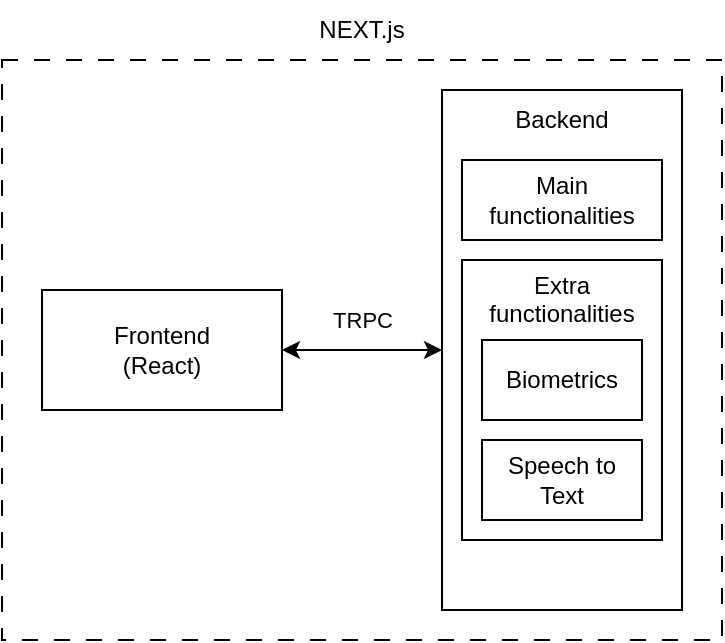 <mxfile version="26.1.0">
  <diagram name="Page-1" id="2u5XQ1TVpz-50JPjkIr8">
    <mxGraphModel dx="461" dy="274" grid="1" gridSize="10" guides="1" tooltips="1" connect="1" arrows="1" fold="1" page="1" pageScale="1" pageWidth="850" pageHeight="1100" math="0" shadow="0">
      <root>
        <mxCell id="0" />
        <mxCell id="1" parent="0" />
        <mxCell id="o_S3ILkpT6AB_PazXlzC-3" value="" style="rounded=0;whiteSpace=wrap;html=1;fillColor=none;dashed=1;dashPattern=8 8;" vertex="1" parent="1">
          <mxGeometry x="150" y="260" width="360" height="290" as="geometry" />
        </mxCell>
        <mxCell id="o_S3ILkpT6AB_PazXlzC-1" value="Frontend&lt;div&gt;(React)&lt;/div&gt;" style="rounded=0;whiteSpace=wrap;html=1;" vertex="1" parent="1">
          <mxGeometry x="170" y="375" width="120" height="60" as="geometry" />
        </mxCell>
        <mxCell id="o_S3ILkpT6AB_PazXlzC-2" value="" style="rounded=0;whiteSpace=wrap;html=1;" vertex="1" parent="1">
          <mxGeometry x="370" y="275" width="120" height="260" as="geometry" />
        </mxCell>
        <mxCell id="o_S3ILkpT6AB_PazXlzC-4" value="NEXT.js" style="text;html=1;align=center;verticalAlign=middle;whiteSpace=wrap;rounded=0;" vertex="1" parent="1">
          <mxGeometry x="300" y="230" width="60" height="30" as="geometry" />
        </mxCell>
        <mxCell id="o_S3ILkpT6AB_PazXlzC-5" value="TRPC" style="endArrow=classic;startArrow=classic;html=1;rounded=0;exitX=1;exitY=0.5;exitDx=0;exitDy=0;entryX=0;entryY=0.5;entryDx=0;entryDy=0;" edge="1" parent="1" source="o_S3ILkpT6AB_PazXlzC-1" target="o_S3ILkpT6AB_PazXlzC-2">
          <mxGeometry y="15" width="50" height="50" relative="1" as="geometry">
            <mxPoint x="350" y="440" as="sourcePoint" />
            <mxPoint x="400" y="390" as="targetPoint" />
            <mxPoint as="offset" />
          </mxGeometry>
        </mxCell>
        <mxCell id="o_S3ILkpT6AB_PazXlzC-6" value="Backend" style="text;html=1;align=center;verticalAlign=middle;whiteSpace=wrap;rounded=0;" vertex="1" parent="1">
          <mxGeometry x="400" y="275" width="60" height="30" as="geometry" />
        </mxCell>
        <mxCell id="o_S3ILkpT6AB_PazXlzC-7" value="Main functionalities" style="rounded=0;whiteSpace=wrap;html=1;" vertex="1" parent="1">
          <mxGeometry x="380" y="310" width="100" height="40" as="geometry" />
        </mxCell>
        <mxCell id="o_S3ILkpT6AB_PazXlzC-8" value="Extra functionalities&lt;div&gt;&lt;br&gt;&lt;/div&gt;&lt;div&gt;&lt;br&gt;&lt;/div&gt;&lt;div&gt;&lt;br&gt;&lt;/div&gt;&lt;div&gt;&lt;br&gt;&lt;/div&gt;&lt;div&gt;&lt;br&gt;&lt;/div&gt;&lt;div&gt;&lt;br&gt;&lt;/div&gt;&lt;div&gt;&lt;br&gt;&lt;/div&gt;" style="rounded=0;whiteSpace=wrap;html=1;" vertex="1" parent="1">
          <mxGeometry x="380" y="360" width="100" height="140" as="geometry" />
        </mxCell>
        <mxCell id="o_S3ILkpT6AB_PazXlzC-10" value="Biometrics" style="rounded=0;whiteSpace=wrap;html=1;" vertex="1" parent="1">
          <mxGeometry x="390" y="400" width="80" height="40" as="geometry" />
        </mxCell>
        <mxCell id="o_S3ILkpT6AB_PazXlzC-11" value="&lt;div&gt;Speech to Text&lt;/div&gt;" style="rounded=0;whiteSpace=wrap;html=1;" vertex="1" parent="1">
          <mxGeometry x="390" y="450" width="80" height="40" as="geometry" />
        </mxCell>
      </root>
    </mxGraphModel>
  </diagram>
</mxfile>

